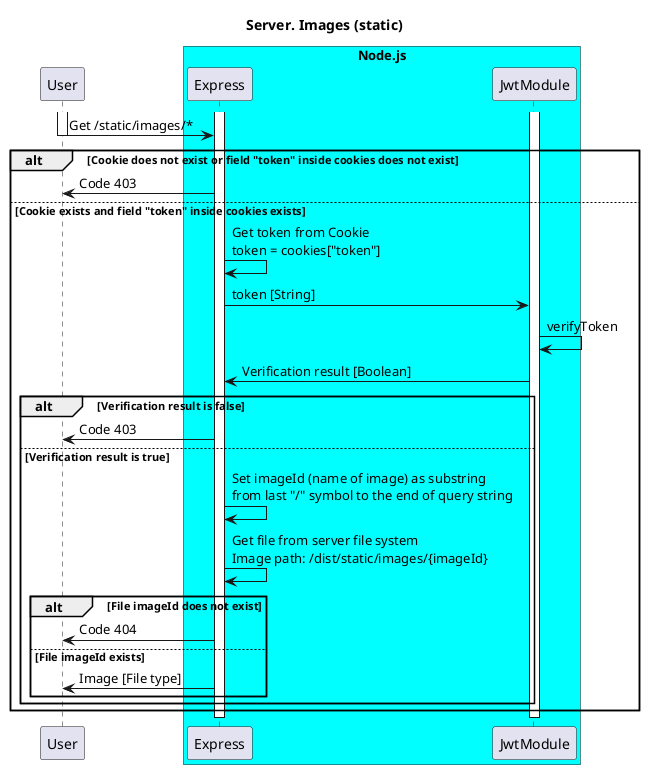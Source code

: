 @startuml
title Server. Images (static)


participant User

box "Node.js" #Cyan
    participant "Express" as Express
    participant "JwtModule" as JwtModule
end box

activate User
activate Express
activate JwtModule

User -> Express: Get /static/images/*

deactivate User

alt Cookie does not exist or field "token" inside cookies does not exist
    Express -> User: Code 403
else Cookie exists and field "token" inside cookies exists
    Express -> Express: Get token from Cookie\ntoken = cookies["token"]

    Express -> JwtModule: token [String]

    JwtModule -> JwtModule: verifyToken

    Express <- JwtModule: Verification result [Boolean]
    alt Verification result is false
        Express -> User: Code 403
    else Verification result is true

        Express -> Express: Set imageId (name of image) as substring\nfrom last "/" symbol to the end of query string

        Express -> Express: Get file from server file system\nImage path: /dist/static/images/{imageId}

        alt File imageId does not exist
            Express -> User: Code 404
        else File imageId exists
            Express -> User: Image [File type]
        end
    end
end
deactivate Express
deactivate JwtModule

@enduml
